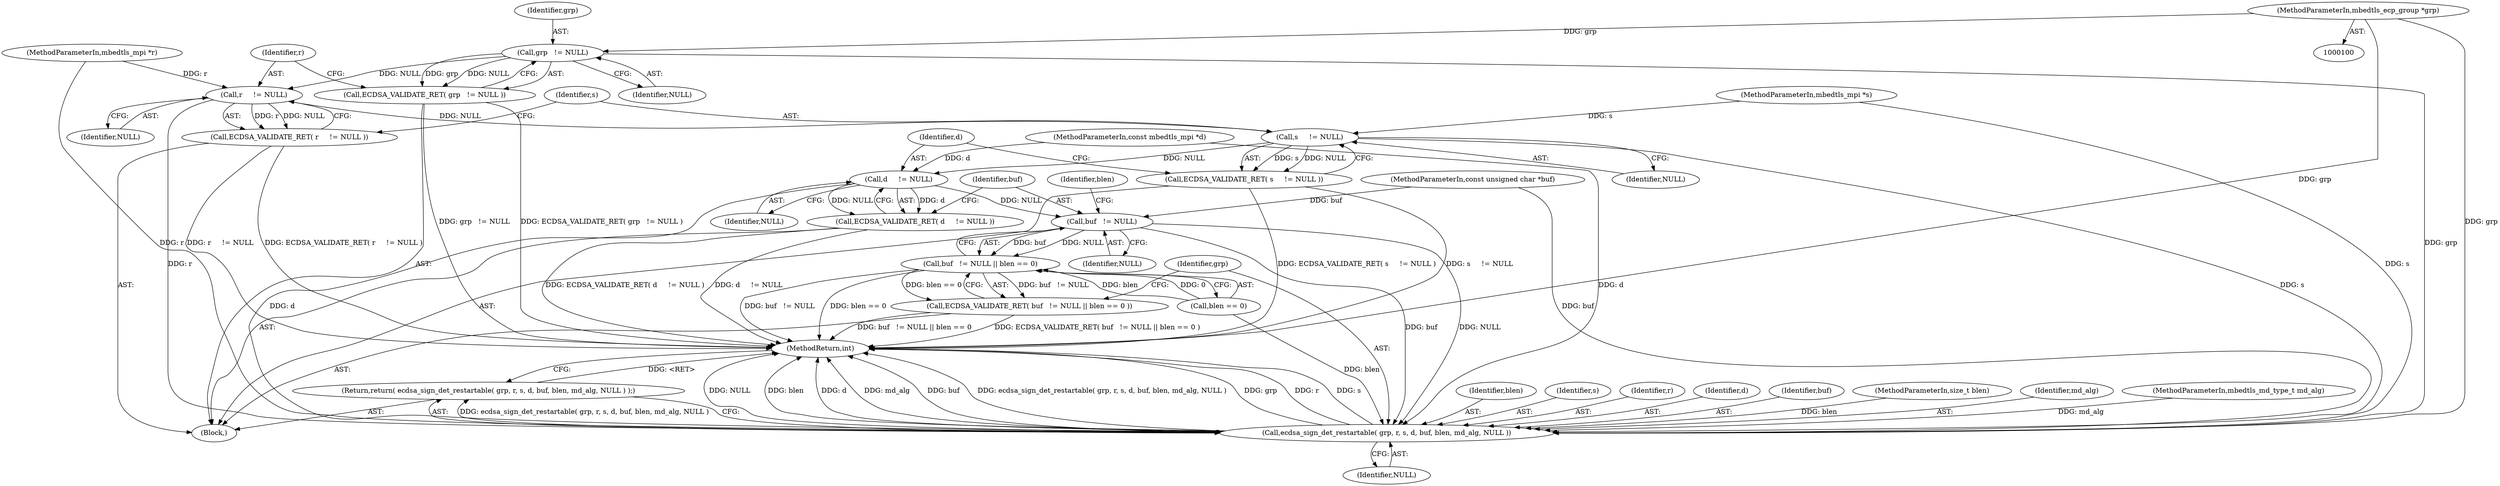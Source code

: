 digraph "1_mbedtls_33f66ba6fd234114aa37f0209dac031bb2870a9b_2@pointer" {
"1000101" [label="(MethodParameterIn,mbedtls_ecp_group *grp)"];
"1000110" [label="(Call,grp   != NULL)"];
"1000109" [label="(Call,ECDSA_VALIDATE_RET( grp   != NULL ))"];
"1000114" [label="(Call,r     != NULL)"];
"1000113" [label="(Call,ECDSA_VALIDATE_RET( r     != NULL ))"];
"1000118" [label="(Call,s     != NULL)"];
"1000117" [label="(Call,ECDSA_VALIDATE_RET( s     != NULL ))"];
"1000122" [label="(Call,d     != NULL)"];
"1000121" [label="(Call,ECDSA_VALIDATE_RET( d     != NULL ))"];
"1000127" [label="(Call,buf   != NULL)"];
"1000126" [label="(Call,buf   != NULL || blen == 0)"];
"1000125" [label="(Call,ECDSA_VALIDATE_RET( buf   != NULL || blen == 0 ))"];
"1000134" [label="(Call,ecdsa_sign_det_restartable( grp, r, s, d, buf, blen, md_alg, NULL ))"];
"1000133" [label="(Return,return( ecdsa_sign_det_restartable( grp, r, s, d, buf, blen, md_alg, NULL ) );)"];
"1000105" [label="(MethodParameterIn,const unsigned char *buf)"];
"1000123" [label="(Identifier,d)"];
"1000113" [label="(Call,ECDSA_VALIDATE_RET( r     != NULL ))"];
"1000130" [label="(Call,blen == 0)"];
"1000131" [label="(Identifier,blen)"];
"1000142" [label="(Identifier,NULL)"];
"1000140" [label="(Identifier,blen)"];
"1000115" [label="(Identifier,r)"];
"1000119" [label="(Identifier,s)"];
"1000137" [label="(Identifier,s)"];
"1000122" [label="(Call,d     != NULL)"];
"1000124" [label="(Identifier,NULL)"];
"1000136" [label="(Identifier,r)"];
"1000143" [label="(MethodReturn,int)"];
"1000114" [label="(Call,r     != NULL)"];
"1000126" [label="(Call,buf   != NULL || blen == 0)"];
"1000116" [label="(Identifier,NULL)"];
"1000134" [label="(Call,ecdsa_sign_det_restartable( grp, r, s, d, buf, blen, md_alg, NULL ))"];
"1000127" [label="(Call,buf   != NULL)"];
"1000125" [label="(Call,ECDSA_VALIDATE_RET( buf   != NULL || blen == 0 ))"];
"1000138" [label="(Identifier,d)"];
"1000111" [label="(Identifier,grp)"];
"1000117" [label="(Call,ECDSA_VALIDATE_RET( s     != NULL ))"];
"1000108" [label="(Block,)"];
"1000135" [label="(Identifier,grp)"];
"1000109" [label="(Call,ECDSA_VALIDATE_RET( grp   != NULL ))"];
"1000128" [label="(Identifier,buf)"];
"1000112" [label="(Identifier,NULL)"];
"1000139" [label="(Identifier,buf)"];
"1000106" [label="(MethodParameterIn,size_t blen)"];
"1000103" [label="(MethodParameterIn,mbedtls_mpi *s)"];
"1000101" [label="(MethodParameterIn,mbedtls_ecp_group *grp)"];
"1000120" [label="(Identifier,NULL)"];
"1000110" [label="(Call,grp   != NULL)"];
"1000141" [label="(Identifier,md_alg)"];
"1000107" [label="(MethodParameterIn,mbedtls_md_type_t md_alg)"];
"1000129" [label="(Identifier,NULL)"];
"1000104" [label="(MethodParameterIn,const mbedtls_mpi *d)"];
"1000133" [label="(Return,return( ecdsa_sign_det_restartable( grp, r, s, d, buf, blen, md_alg, NULL ) );)"];
"1000118" [label="(Call,s     != NULL)"];
"1000121" [label="(Call,ECDSA_VALIDATE_RET( d     != NULL ))"];
"1000102" [label="(MethodParameterIn,mbedtls_mpi *r)"];
"1000101" -> "1000100"  [label="AST: "];
"1000101" -> "1000143"  [label="DDG: grp"];
"1000101" -> "1000110"  [label="DDG: grp"];
"1000101" -> "1000134"  [label="DDG: grp"];
"1000110" -> "1000109"  [label="AST: "];
"1000110" -> "1000112"  [label="CFG: "];
"1000111" -> "1000110"  [label="AST: "];
"1000112" -> "1000110"  [label="AST: "];
"1000109" -> "1000110"  [label="CFG: "];
"1000110" -> "1000109"  [label="DDG: grp"];
"1000110" -> "1000109"  [label="DDG: NULL"];
"1000110" -> "1000114"  [label="DDG: NULL"];
"1000110" -> "1000134"  [label="DDG: grp"];
"1000109" -> "1000108"  [label="AST: "];
"1000115" -> "1000109"  [label="CFG: "];
"1000109" -> "1000143"  [label="DDG: grp   != NULL"];
"1000109" -> "1000143"  [label="DDG: ECDSA_VALIDATE_RET( grp   != NULL )"];
"1000114" -> "1000113"  [label="AST: "];
"1000114" -> "1000116"  [label="CFG: "];
"1000115" -> "1000114"  [label="AST: "];
"1000116" -> "1000114"  [label="AST: "];
"1000113" -> "1000114"  [label="CFG: "];
"1000114" -> "1000113"  [label="DDG: r"];
"1000114" -> "1000113"  [label="DDG: NULL"];
"1000102" -> "1000114"  [label="DDG: r"];
"1000114" -> "1000118"  [label="DDG: NULL"];
"1000114" -> "1000134"  [label="DDG: r"];
"1000113" -> "1000108"  [label="AST: "];
"1000119" -> "1000113"  [label="CFG: "];
"1000113" -> "1000143"  [label="DDG: r     != NULL"];
"1000113" -> "1000143"  [label="DDG: ECDSA_VALIDATE_RET( r     != NULL )"];
"1000118" -> "1000117"  [label="AST: "];
"1000118" -> "1000120"  [label="CFG: "];
"1000119" -> "1000118"  [label="AST: "];
"1000120" -> "1000118"  [label="AST: "];
"1000117" -> "1000118"  [label="CFG: "];
"1000118" -> "1000117"  [label="DDG: s"];
"1000118" -> "1000117"  [label="DDG: NULL"];
"1000103" -> "1000118"  [label="DDG: s"];
"1000118" -> "1000122"  [label="DDG: NULL"];
"1000118" -> "1000134"  [label="DDG: s"];
"1000117" -> "1000108"  [label="AST: "];
"1000123" -> "1000117"  [label="CFG: "];
"1000117" -> "1000143"  [label="DDG: ECDSA_VALIDATE_RET( s     != NULL )"];
"1000117" -> "1000143"  [label="DDG: s     != NULL"];
"1000122" -> "1000121"  [label="AST: "];
"1000122" -> "1000124"  [label="CFG: "];
"1000123" -> "1000122"  [label="AST: "];
"1000124" -> "1000122"  [label="AST: "];
"1000121" -> "1000122"  [label="CFG: "];
"1000122" -> "1000121"  [label="DDG: d"];
"1000122" -> "1000121"  [label="DDG: NULL"];
"1000104" -> "1000122"  [label="DDG: d"];
"1000122" -> "1000127"  [label="DDG: NULL"];
"1000122" -> "1000134"  [label="DDG: d"];
"1000121" -> "1000108"  [label="AST: "];
"1000128" -> "1000121"  [label="CFG: "];
"1000121" -> "1000143"  [label="DDG: ECDSA_VALIDATE_RET( d     != NULL )"];
"1000121" -> "1000143"  [label="DDG: d     != NULL"];
"1000127" -> "1000126"  [label="AST: "];
"1000127" -> "1000129"  [label="CFG: "];
"1000128" -> "1000127"  [label="AST: "];
"1000129" -> "1000127"  [label="AST: "];
"1000131" -> "1000127"  [label="CFG: "];
"1000126" -> "1000127"  [label="CFG: "];
"1000127" -> "1000126"  [label="DDG: buf"];
"1000127" -> "1000126"  [label="DDG: NULL"];
"1000105" -> "1000127"  [label="DDG: buf"];
"1000127" -> "1000134"  [label="DDG: buf"];
"1000127" -> "1000134"  [label="DDG: NULL"];
"1000126" -> "1000125"  [label="AST: "];
"1000126" -> "1000130"  [label="CFG: "];
"1000130" -> "1000126"  [label="AST: "];
"1000125" -> "1000126"  [label="CFG: "];
"1000126" -> "1000143"  [label="DDG: buf   != NULL"];
"1000126" -> "1000143"  [label="DDG: blen == 0"];
"1000126" -> "1000125"  [label="DDG: buf   != NULL"];
"1000126" -> "1000125"  [label="DDG: blen == 0"];
"1000130" -> "1000126"  [label="DDG: blen"];
"1000130" -> "1000126"  [label="DDG: 0"];
"1000125" -> "1000108"  [label="AST: "];
"1000135" -> "1000125"  [label="CFG: "];
"1000125" -> "1000143"  [label="DDG: ECDSA_VALIDATE_RET( buf   != NULL || blen == 0 )"];
"1000125" -> "1000143"  [label="DDG: buf   != NULL || blen == 0"];
"1000134" -> "1000133"  [label="AST: "];
"1000134" -> "1000142"  [label="CFG: "];
"1000135" -> "1000134"  [label="AST: "];
"1000136" -> "1000134"  [label="AST: "];
"1000137" -> "1000134"  [label="AST: "];
"1000138" -> "1000134"  [label="AST: "];
"1000139" -> "1000134"  [label="AST: "];
"1000140" -> "1000134"  [label="AST: "];
"1000141" -> "1000134"  [label="AST: "];
"1000142" -> "1000134"  [label="AST: "];
"1000133" -> "1000134"  [label="CFG: "];
"1000134" -> "1000143"  [label="DDG: NULL"];
"1000134" -> "1000143"  [label="DDG: blen"];
"1000134" -> "1000143"  [label="DDG: d"];
"1000134" -> "1000143"  [label="DDG: md_alg"];
"1000134" -> "1000143"  [label="DDG: buf"];
"1000134" -> "1000143"  [label="DDG: ecdsa_sign_det_restartable( grp, r, s, d, buf, blen, md_alg, NULL )"];
"1000134" -> "1000143"  [label="DDG: grp"];
"1000134" -> "1000143"  [label="DDG: r"];
"1000134" -> "1000143"  [label="DDG: s"];
"1000134" -> "1000133"  [label="DDG: ecdsa_sign_det_restartable( grp, r, s, d, buf, blen, md_alg, NULL )"];
"1000102" -> "1000134"  [label="DDG: r"];
"1000103" -> "1000134"  [label="DDG: s"];
"1000104" -> "1000134"  [label="DDG: d"];
"1000105" -> "1000134"  [label="DDG: buf"];
"1000130" -> "1000134"  [label="DDG: blen"];
"1000106" -> "1000134"  [label="DDG: blen"];
"1000107" -> "1000134"  [label="DDG: md_alg"];
"1000133" -> "1000108"  [label="AST: "];
"1000143" -> "1000133"  [label="CFG: "];
"1000133" -> "1000143"  [label="DDG: <RET>"];
}
